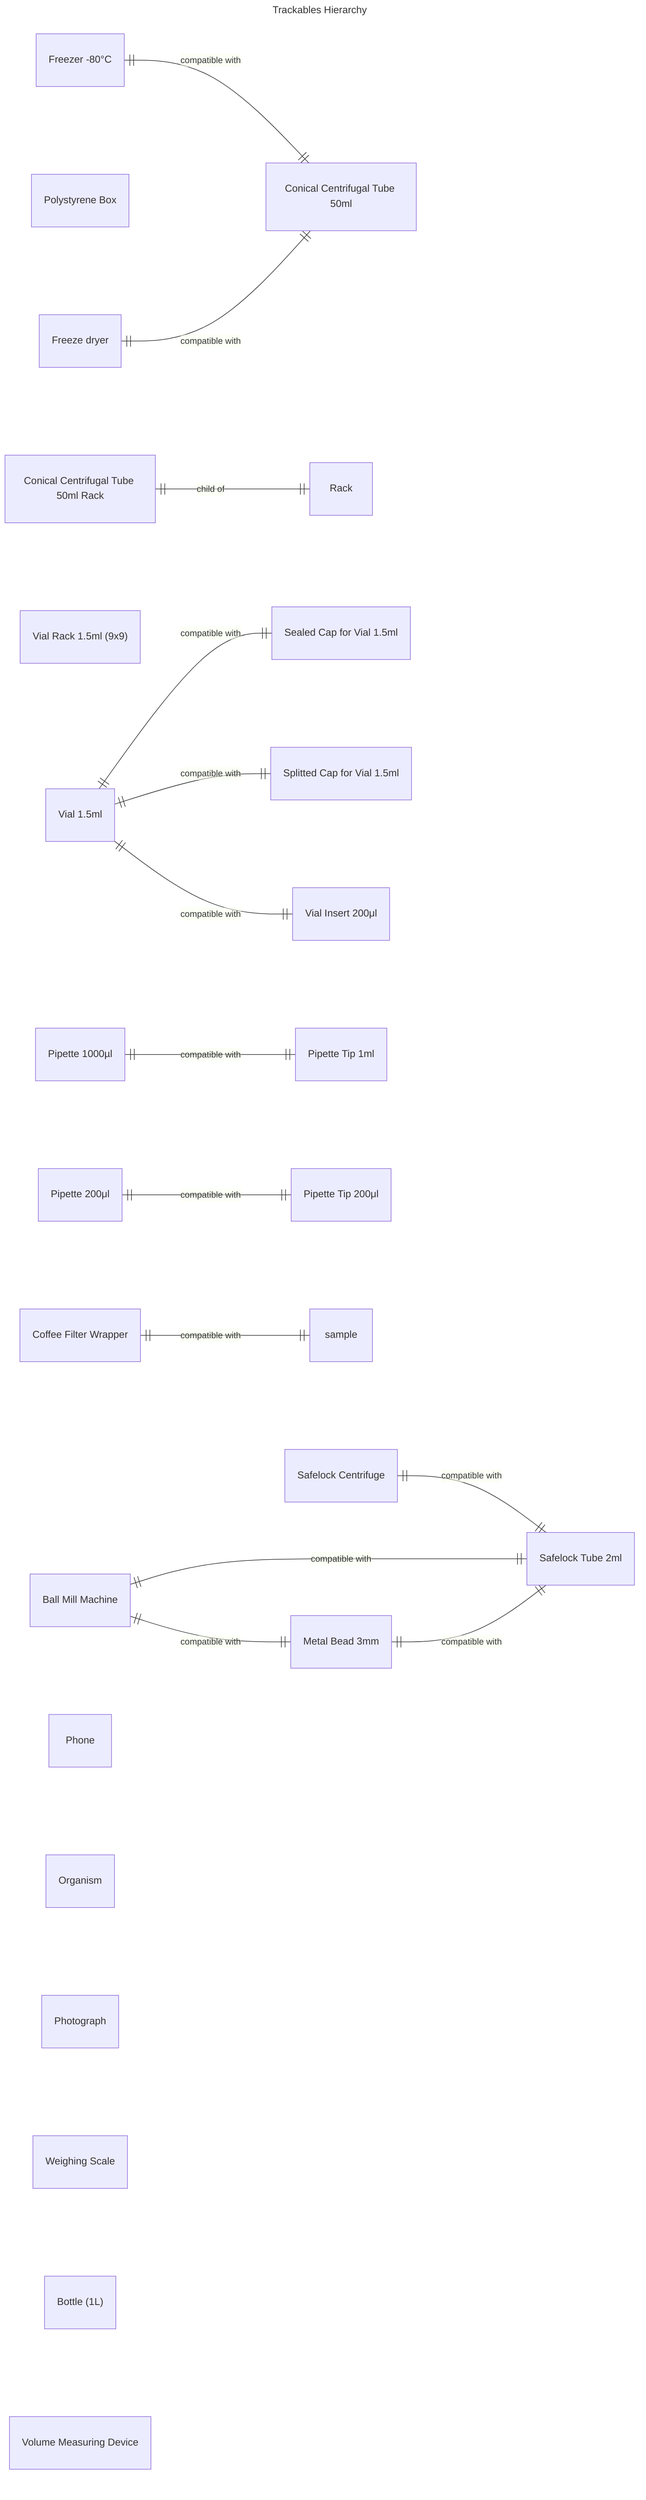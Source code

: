 ---
config:
  layout: dagre
  theme: default
  look: classic
title: Trackables Hierarchy
---
erDiagram
direction LR
v0["Conical Centrifugal Tube 50ml"]
v1["Rack"]
v2["Conical Centrifugal Tube 50ml Rack"]
v3["Polystyrene Box"]
v4["Coffee Filter Wrapper"]
v5["Vial 1.5ml"]
v6["Sealed Cap for Vial 1.5ml"]
v7["Splitted Cap for Vial 1.5ml"]
v8["Vial Insert 200μl"]
v9["Vial Rack 1.5ml (9x9)"]
v10["Pipette 1000µl"]
v11["Pipette Tip 1ml"]
v12["Pipette 200μl"]
v13["Pipette Tip 200μl"]
v14["Safelock Tube 2ml"]
v15["Ball Mill Machine"]
v16["Metal Bead 3mm"]
v17["Safelock Centrifuge"]
v18["Freezer -80°C"]
v19["Freeze dryer"]
v20["sample"]
v21["Phone"]
v22["Organism"]
v23["Photograph"]
v24["Weighing Scale"]
v25["Bottle (1L)"]
v26["Volume Measuring Device"]
v2 ||--|| v1 : "child of"
v5 ||--|| v6 : "compatible with"
v5 ||--|| v7 : "compatible with"
v5 ||--|| v8 : "compatible with"
v10 ||--|| v11 : "compatible with"
v12 ||--|| v13 : "compatible with"
v15 ||--|| v14 : "compatible with"
v17 ||--|| v14 : "compatible with"
v16 ||--|| v14 : "compatible with"
v18 ||--|| v0 : "compatible with"
v19 ||--|| v0 : "compatible with"
v15 ||--|| v16 : "compatible with"
v4 ||--|| v20 : "compatible with"